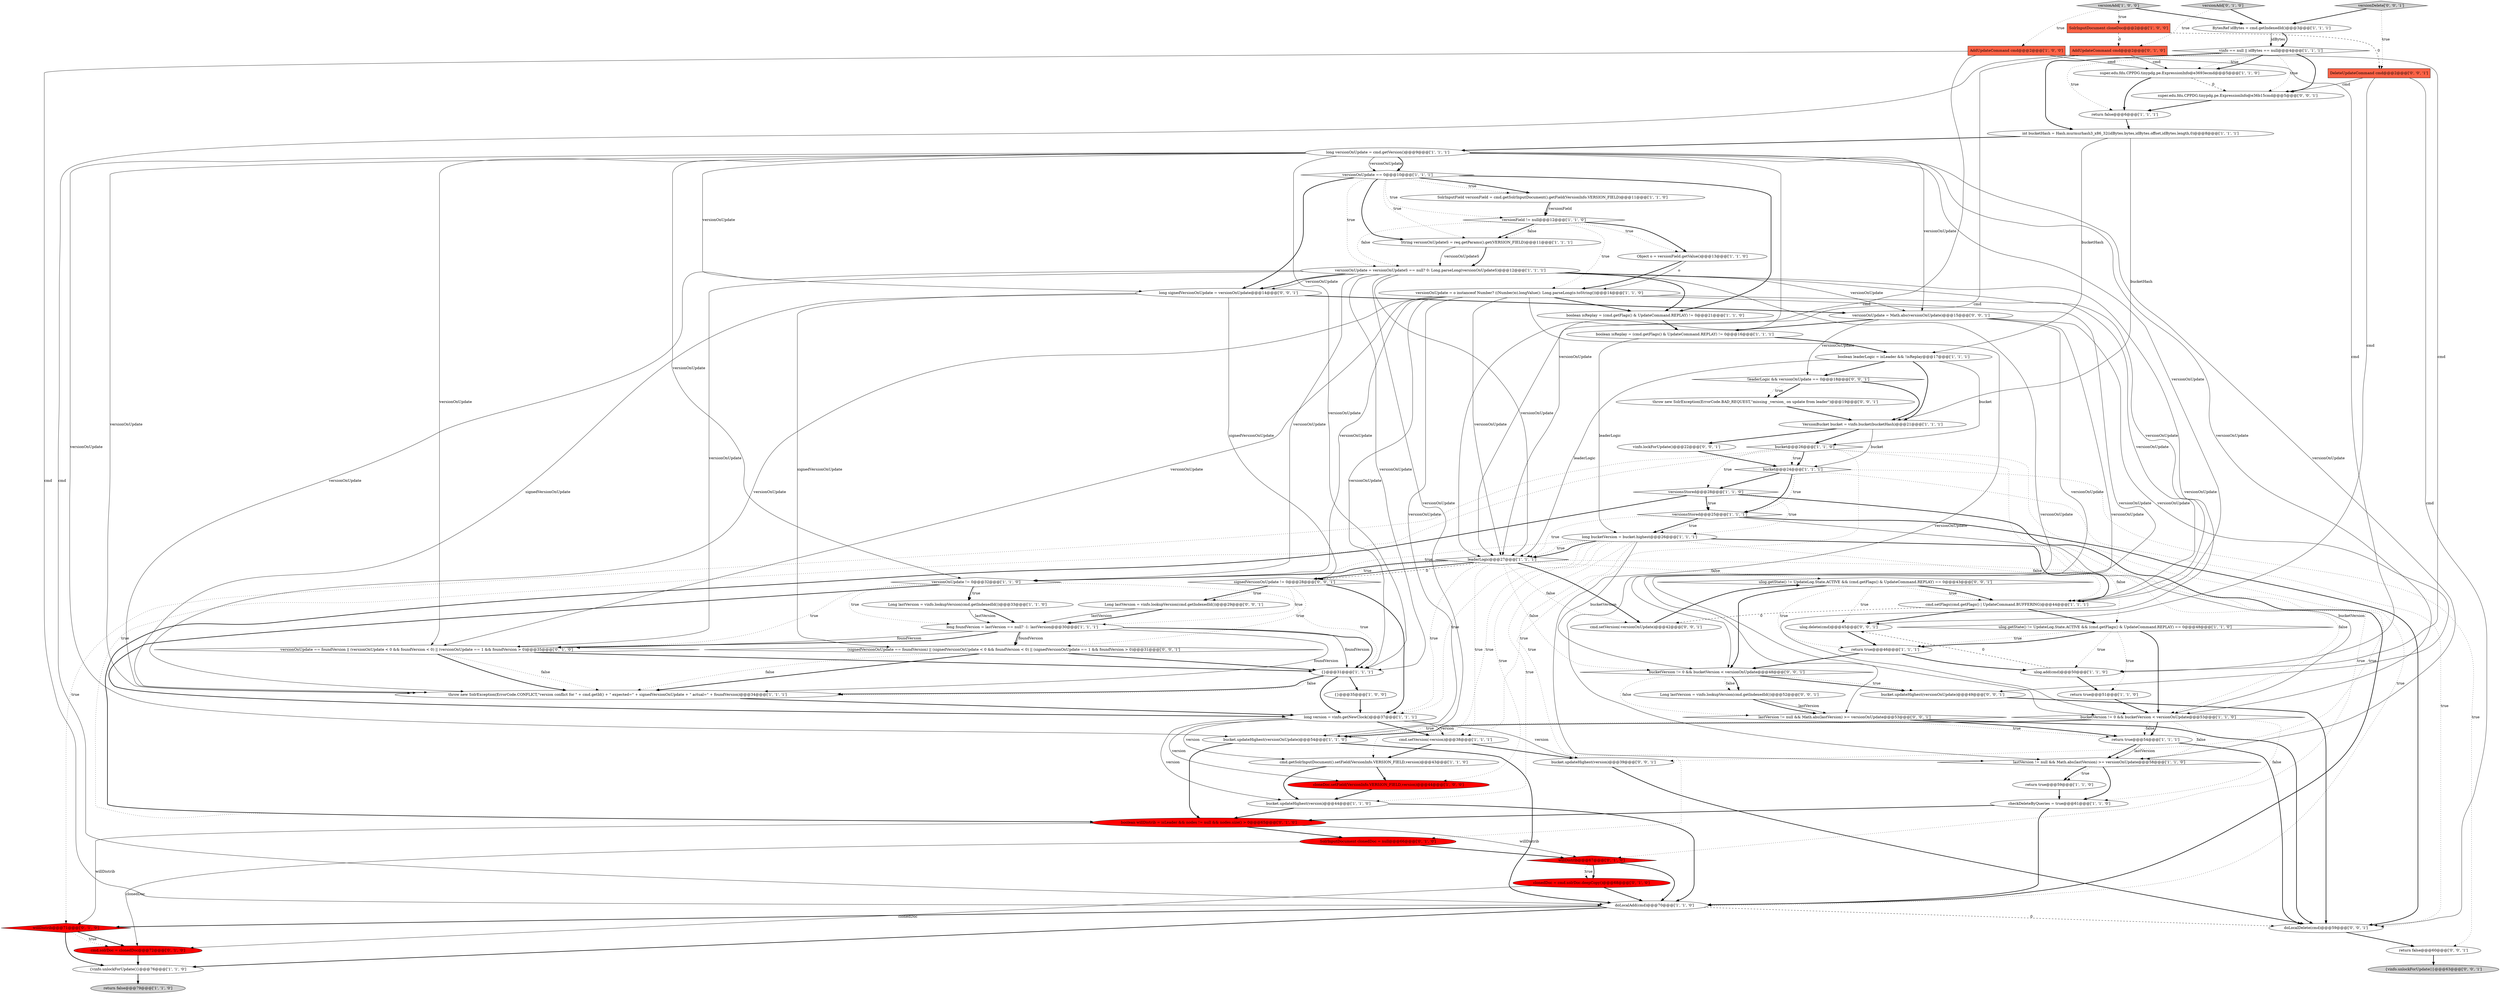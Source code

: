 digraph {
18 [style = filled, label = "versionsStored@@@28@@@['1', '1', '0']", fillcolor = white, shape = diamond image = "AAA0AAABBB1BBB"];
8 [style = filled, label = "return true@@@59@@@['1', '1', '0']", fillcolor = white, shape = ellipse image = "AAA0AAABBB1BBB"];
14 [style = filled, label = "versionField != null@@@12@@@['1', '1', '0']", fillcolor = white, shape = diamond image = "AAA0AAABBB1BBB"];
23 [style = filled, label = "SolrInputDocument cloneDoc@@@2@@@['1', '0', '0']", fillcolor = tomato, shape = box image = "AAA1AAABBB1BBB"];
34 [style = filled, label = "long foundVersion = lastVersion == null? -1: lastVersion@@@30@@@['1', '1', '1']", fillcolor = white, shape = ellipse image = "AAA0AAABBB1BBB"];
45 [style = filled, label = "cmd.setVersion(-version)@@@38@@@['1', '1', '1']", fillcolor = white, shape = ellipse image = "AAA0AAABBB1BBB"];
60 [style = filled, label = "ulog.getState() != UpdateLog.State.ACTIVE && (cmd.getFlags() & UpdateCommand.REPLAY) == 0@@@43@@@['0', '0', '1']", fillcolor = white, shape = diamond image = "AAA0AAABBB3BBB"];
11 [style = filled, label = "leaderLogic@@@27@@@['1', '1', '1']", fillcolor = white, shape = diamond image = "AAA0AAABBB1BBB"];
28 [style = filled, label = "{vinfo.unlockForUpdate()}@@@76@@@['1', '1', '0']", fillcolor = white, shape = ellipse image = "AAA0AAABBB1BBB"];
80 [style = filled, label = "ulog.delete(cmd)@@@45@@@['0', '0', '1']", fillcolor = white, shape = ellipse image = "AAA0AAABBB3BBB"];
63 [style = filled, label = "bucket.updateHighest(version)@@@39@@@['0', '0', '1']", fillcolor = white, shape = ellipse image = "AAA0AAABBB3BBB"];
15 [style = filled, label = "return true@@@54@@@['1', '1', '1']", fillcolor = white, shape = ellipse image = "AAA0AAABBB1BBB"];
55 [style = filled, label = "clonedDoc = cmd.solrDoc.deepCopy()@@@68@@@['0', '1', '0']", fillcolor = red, shape = ellipse image = "AAA1AAABBB2BBB"];
73 [style = filled, label = "versionOnUpdate = Math.abs(versionOnUpdate)@@@15@@@['0', '0', '1']", fillcolor = white, shape = ellipse image = "AAA0AAABBB3BBB"];
7 [style = filled, label = "Object o = versionField.getValue()@@@13@@@['1', '1', '0']", fillcolor = white, shape = ellipse image = "AAA0AAABBB1BBB"];
0 [style = filled, label = "boolean isReplay = (cmd.getFlags() & UpdateCommand.REPLAY) != 0@@@16@@@['1', '1', '1']", fillcolor = white, shape = ellipse image = "AAA0AAABBB1BBB"];
32 [style = filled, label = "super.edu.fdu.CPPDG.tinypdg.pe.ExpressionInfo@e3693ecmd@@@5@@@['1', '1', '0']", fillcolor = white, shape = ellipse image = "AAA0AAABBB1BBB"];
59 [style = filled, label = "willDistrib@@@71@@@['0', '1', '0']", fillcolor = red, shape = diamond image = "AAA1AAABBB2BBB"];
71 [style = filled, label = "signedVersionOnUpdate != 0@@@28@@@['0', '0', '1']", fillcolor = white, shape = diamond image = "AAA0AAABBB3BBB"];
19 [style = filled, label = "AddUpdateCommand cmd@@@2@@@['1', '0', '0']", fillcolor = tomato, shape = box image = "AAA0AAABBB1BBB"];
77 [style = filled, label = "vinfo.lockForUpdate()@@@22@@@['0', '0', '1']", fillcolor = white, shape = ellipse image = "AAA0AAABBB3BBB"];
68 [style = filled, label = "DeleteUpdateCommand cmd@@@2@@@['0', '0', '1']", fillcolor = tomato, shape = box image = "AAA0AAABBB3BBB"];
49 [style = filled, label = "long version = vinfo.getNewClock()@@@37@@@['1', '1', '1']", fillcolor = white, shape = ellipse image = "AAA0AAABBB1BBB"];
6 [style = filled, label = "long versionOnUpdate = cmd.getVersion()@@@9@@@['1', '1', '1']", fillcolor = white, shape = ellipse image = "AAA0AAABBB1BBB"];
78 [style = filled, label = "bucket.updateHighest(versionOnUpdate)@@@49@@@['0', '0', '1']", fillcolor = white, shape = ellipse image = "AAA0AAABBB3BBB"];
81 [style = filled, label = "{vinfo.unlockForUpdate()}@@@63@@@['0', '0', '1']", fillcolor = lightgray, shape = ellipse image = "AAA0AAABBB3BBB"];
67 [style = filled, label = "cmd.setVersion(-versionOnUpdate)@@@42@@@['0', '0', '1']", fillcolor = white, shape = ellipse image = "AAA0AAABBB3BBB"];
5 [style = filled, label = "{}@@@35@@@['1', '0', '0']", fillcolor = white, shape = ellipse image = "AAA0AAABBB1BBB"];
44 [style = filled, label = "int bucketHash = Hash.murmurhash3_x86_32(idBytes.bytes,idBytes.offset,idBytes.length,0)@@@8@@@['1', '1', '1']", fillcolor = white, shape = ellipse image = "AAA0AAABBB1BBB"];
64 [style = filled, label = "lastVersion != null && Math.abs(lastVersion) >= versionOnUpdate@@@53@@@['0', '0', '1']", fillcolor = white, shape = diamond image = "AAA0AAABBB3BBB"];
9 [style = filled, label = "checkDeleteByQueries = true@@@61@@@['1', '1', '0']", fillcolor = white, shape = ellipse image = "AAA0AAABBB1BBB"];
17 [style = filled, label = "versionAdd['1', '0', '0']", fillcolor = lightgray, shape = diamond image = "AAA0AAABBB1BBB"];
22 [style = filled, label = "versionsStored@@@25@@@['1', '1', '1']", fillcolor = white, shape = diamond image = "AAA0AAABBB1BBB"];
26 [style = filled, label = "versionOnUpdate = o instanceof Number? ((Number)o).longValue(): Long.parseLong(o.toString())@@@14@@@['1', '1', '0']", fillcolor = white, shape = ellipse image = "AAA0AAABBB1BBB"];
20 [style = filled, label = "bucket@@@26@@@['1', '1', '0']", fillcolor = white, shape = diamond image = "AAA0AAABBB1BBB"];
25 [style = filled, label = "{}@@@31@@@['1', '1', '1']", fillcolor = white, shape = ellipse image = "AAA0AAABBB1BBB"];
40 [style = filled, label = "bucket@@@24@@@['1', '1', '1']", fillcolor = white, shape = diamond image = "AAA0AAABBB1BBB"];
48 [style = filled, label = "return true@@@46@@@['1', '1', '1']", fillcolor = white, shape = ellipse image = "AAA0AAABBB1BBB"];
39 [style = filled, label = "lastVersion != null && Math.abs(lastVersion) >= versionOnUpdate@@@58@@@['1', '1', '0']", fillcolor = white, shape = diamond image = "AAA0AAABBB1BBB"];
13 [style = filled, label = "cmd.setFlags(cmd.getFlags() | UpdateCommand.BUFFERING)@@@44@@@['1', '1', '1']", fillcolor = white, shape = ellipse image = "AAA0AAABBB1BBB"];
38 [style = filled, label = "bucket.updateHighest(version)@@@44@@@['1', '1', '0']", fillcolor = white, shape = ellipse image = "AAA0AAABBB1BBB"];
50 [style = filled, label = "return false@@@6@@@['1', '1', '1']", fillcolor = white, shape = ellipse image = "AAA0AAABBB1BBB"];
36 [style = filled, label = "versionOnUpdate = versionOnUpdateS == null? 0: Long.parseLong(versionOnUpdateS)@@@12@@@['1', '1', '1']", fillcolor = white, shape = ellipse image = "AAA0AAABBB1BBB"];
57 [style = filled, label = "willDistrib@@@67@@@['0', '1', '0']", fillcolor = red, shape = diamond image = "AAA1AAABBB2BBB"];
61 [style = filled, label = "return false@@@60@@@['0', '0', '1']", fillcolor = white, shape = ellipse image = "AAA0AAABBB3BBB"];
10 [style = filled, label = "BytesRef idBytes = cmd.getIndexedId()@@@3@@@['1', '1', '1']", fillcolor = white, shape = ellipse image = "AAA0AAABBB1BBB"];
16 [style = filled, label = "bucket.updateHighest(versionOnUpdate)@@@54@@@['1', '1', '0']", fillcolor = white, shape = ellipse image = "AAA0AAABBB1BBB"];
76 [style = filled, label = "super.edu.fdu.CPPDG.tinypdg.pe.ExpressionInfo@e36b15cmd@@@5@@@['0', '0', '1']", fillcolor = white, shape = ellipse image = "AAA0AAABBB3BBB"];
1 [style = filled, label = "ulog.getState() != UpdateLog.State.ACTIVE && (cmd.getFlags() & UpdateCommand.REPLAY) == 0@@@48@@@['1', '1', '0']", fillcolor = white, shape = diamond image = "AAA0AAABBB1BBB"];
29 [style = filled, label = "cloneDoc.setField(VersionInfo.VERSION_FIELD,version)@@@44@@@['1', '0', '0']", fillcolor = red, shape = ellipse image = "AAA1AAABBB1BBB"];
69 [style = filled, label = "(signedVersionOnUpdate == foundVersion) || (signedVersionOnUpdate < 0 && foundVersion < 0) || (signedVersionOnUpdate == 1 && foundVersion > 0)@@@31@@@['0', '0', '1']", fillcolor = white, shape = diamond image = "AAA0AAABBB3BBB"];
46 [style = filled, label = "doLocalAdd(cmd)@@@70@@@['1', '1', '0']", fillcolor = white, shape = ellipse image = "AAA0AAABBB1BBB"];
4 [style = filled, label = "return false@@@79@@@['1', '1', '0']", fillcolor = lightgray, shape = ellipse image = "AAA0AAABBB1BBB"];
35 [style = filled, label = "String versionOnUpdateS = req.getParams().get(VERSION_FIELD)@@@11@@@['1', '1', '1']", fillcolor = white, shape = ellipse image = "AAA0AAABBB1BBB"];
47 [style = filled, label = "ulog.add(cmd)@@@50@@@['1', '1', '0']", fillcolor = white, shape = ellipse image = "AAA0AAABBB1BBB"];
53 [style = filled, label = "boolean willDistrib = isLeader && nodes != null && nodes.size() > 0@@@65@@@['0', '1', '0']", fillcolor = red, shape = ellipse image = "AAA1AAABBB2BBB"];
41 [style = filled, label = "long bucketVersion = bucket.highest@@@26@@@['1', '1', '1']", fillcolor = white, shape = ellipse image = "AAA0AAABBB1BBB"];
79 [style = filled, label = "Long lastVersion = vinfo.lookupVersion(cmd.getIndexedId())@@@52@@@['0', '0', '1']", fillcolor = white, shape = ellipse image = "AAA0AAABBB3BBB"];
27 [style = filled, label = "vinfo == null || idBytes == null@@@4@@@['1', '1', '1']", fillcolor = white, shape = diamond image = "AAA0AAABBB1BBB"];
42 [style = filled, label = "Long lastVersion = vinfo.lookupVersion(cmd.getIndexedId())@@@33@@@['1', '1', '0']", fillcolor = white, shape = ellipse image = "AAA0AAABBB1BBB"];
56 [style = filled, label = "versionAdd['0', '1', '0']", fillcolor = lightgray, shape = diamond image = "AAA0AAABBB2BBB"];
21 [style = filled, label = "boolean isReplay = (cmd.getFlags() & UpdateCommand.REPLAY) != 0@@@21@@@['1', '1', '0']", fillcolor = white, shape = ellipse image = "AAA0AAABBB1BBB"];
24 [style = filled, label = "versionOnUpdate != 0@@@32@@@['1', '1', '0']", fillcolor = white, shape = diamond image = "AAA0AAABBB1BBB"];
52 [style = filled, label = "SolrInputDocument clonedDoc = null@@@66@@@['0', '1', '0']", fillcolor = red, shape = ellipse image = "AAA1AAABBB2BBB"];
12 [style = filled, label = "SolrInputField versionField = cmd.getSolrInputDocument().getField(VersionInfo.VERSION_FIELD)@@@11@@@['1', '1', '0']", fillcolor = white, shape = ellipse image = "AAA0AAABBB1BBB"];
30 [style = filled, label = "throw new SolrException(ErrorCode.CONFLICT,\"version conflict for \" + cmd.getId() + \" expected=\" + signedVersionOnUpdate + \" actual=\" + foundVersion)@@@34@@@['1', '1', '1']", fillcolor = white, shape = ellipse image = "AAA0AAABBB1BBB"];
54 [style = filled, label = "cmd.solrDoc = clonedDoc@@@72@@@['0', '1', '0']", fillcolor = red, shape = ellipse image = "AAA1AAABBB2BBB"];
3 [style = filled, label = "boolean leaderLogic = isLeader && !isReplay@@@17@@@['1', '1', '1']", fillcolor = white, shape = ellipse image = "AAA0AAABBB1BBB"];
65 [style = filled, label = "bucketVersion != 0 && bucketVersion < versionOnUpdate@@@48@@@['0', '0', '1']", fillcolor = white, shape = diamond image = "AAA0AAABBB3BBB"];
33 [style = filled, label = "return true@@@51@@@['1', '1', '0']", fillcolor = white, shape = ellipse image = "AAA0AAABBB1BBB"];
70 [style = filled, label = "doLocalDelete(cmd)@@@59@@@['0', '0', '1']", fillcolor = white, shape = ellipse image = "AAA0AAABBB3BBB"];
72 [style = filled, label = "throw new SolrException(ErrorCode.BAD_REQUEST,\"missing _version_ on update from leader\")@@@19@@@['0', '0', '1']", fillcolor = white, shape = ellipse image = "AAA0AAABBB3BBB"];
2 [style = filled, label = "cmd.getSolrInputDocument().setField(VersionInfo.VERSION_FIELD,version)@@@43@@@['1', '1', '0']", fillcolor = white, shape = ellipse image = "AAA0AAABBB1BBB"];
74 [style = filled, label = "!leaderLogic && versionOnUpdate == 0@@@18@@@['0', '0', '1']", fillcolor = white, shape = diamond image = "AAA0AAABBB3BBB"];
37 [style = filled, label = "VersionBucket bucket = vinfo.bucket(bucketHash)@@@21@@@['1', '1', '1']", fillcolor = white, shape = ellipse image = "AAA0AAABBB1BBB"];
62 [style = filled, label = "Long lastVersion = vinfo.lookupVersion(cmd.getIndexedId())@@@29@@@['0', '0', '1']", fillcolor = white, shape = ellipse image = "AAA0AAABBB3BBB"];
75 [style = filled, label = "long signedVersionOnUpdate = versionOnUpdate@@@14@@@['0', '0', '1']", fillcolor = white, shape = ellipse image = "AAA0AAABBB3BBB"];
51 [style = filled, label = "versionOnUpdate == foundVersion || (versionOnUpdate < 0 && foundVersion < 0) || (versionOnUpdate == 1 && foundVersion > 0)@@@35@@@['0', '1', '0']", fillcolor = white, shape = diamond image = "AAA0AAABBB2BBB"];
58 [style = filled, label = "AddUpdateCommand cmd@@@2@@@['0', '1', '0']", fillcolor = tomato, shape = box image = "AAA1AAABBB2BBB"];
66 [style = filled, label = "versionDelete['0', '0', '1']", fillcolor = lightgray, shape = diamond image = "AAA0AAABBB3BBB"];
31 [style = filled, label = "versionOnUpdate == 0@@@10@@@['1', '1', '1']", fillcolor = white, shape = diamond image = "AAA0AAABBB1BBB"];
43 [style = filled, label = "bucketVersion != 0 && bucketVersion < versionOnUpdate@@@53@@@['1', '1', '0']", fillcolor = white, shape = diamond image = "AAA0AAABBB1BBB"];
9->53 [style = bold, label=""];
25->49 [style = bold, label=""];
3->20 [style = solid, label="bucket"];
49->2 [style = solid, label="version"];
44->37 [style = solid, label="bucketHash"];
27->32 [style = dotted, label="true"];
27->32 [style = bold, label=""];
66->68 [style = dotted, label="true"];
6->16 [style = solid, label="versionOnUpdate"];
46->70 [style = dashed, label="0"];
60->48 [style = dotted, label="true"];
14->35 [style = bold, label=""];
26->30 [style = solid, label="versionOnUpdate"];
36->25 [style = solid, label="versionOnUpdate"];
74->72 [style = bold, label=""];
39->9 [style = bold, label=""];
3->11 [style = solid, label="leaderLogic"];
14->26 [style = dotted, label="true"];
25->30 [style = bold, label=""];
24->25 [style = dotted, label="true"];
50->44 [style = bold, label=""];
27->44 [style = bold, label=""];
78->70 [style = bold, label=""];
71->62 [style = bold, label=""];
26->43 [style = solid, label="versionOnUpdate"];
40->70 [style = dotted, label="true"];
34->25 [style = solid, label="foundVersion"];
67->60 [style = bold, label=""];
31->21 [style = bold, label=""];
41->11 [style = bold, label=""];
30->49 [style = bold, label=""];
65->64 [style = dotted, label="false"];
26->24 [style = solid, label="versionOnUpdate"];
49->63 [style = solid, label="version"];
47->33 [style = bold, label=""];
23->68 [style = dashed, label="0"];
20->40 [style = dotted, label="true"];
41->38 [style = dotted, label="true"];
13->1 [style = bold, label=""];
23->58 [style = dashed, label="0"];
69->30 [style = bold, label=""];
14->7 [style = bold, label=""];
19->32 [style = solid, label="cmd"];
7->26 [style = bold, label=""];
41->2 [style = dotted, label="true"];
62->34 [style = solid, label="lastVersion"];
24->49 [style = bold, label=""];
18->22 [style = bold, label=""];
5->49 [style = bold, label=""];
74->37 [style = bold, label=""];
41->29 [style = dotted, label="true"];
31->35 [style = bold, label=""];
20->57 [style = dotted, label="true"];
52->54 [style = solid, label="clonedDoc"];
20->59 [style = dotted, label="true"];
11->67 [style = dotted, label="false"];
36->11 [style = solid, label="versionOnUpdate"];
11->71 [style = dotted, label="true"];
41->1 [style = dotted, label="false"];
24->42 [style = dotted, label="true"];
14->7 [style = dotted, label="true"];
19->47 [style = solid, label="cmd"];
40->22 [style = bold, label=""];
20->18 [style = dotted, label="true"];
26->13 [style = solid, label="versionOnUpdate"];
11->71 [style = bold, label=""];
18->46 [style = bold, label=""];
71->49 [style = bold, label=""];
60->65 [style = bold, label=""];
66->10 [style = bold, label=""];
41->43 [style = dotted, label="false"];
56->58 [style = dotted, label="true"];
41->49 [style = dotted, label="true"];
34->69 [style = bold, label=""];
27->76 [style = bold, label=""];
32->76 [style = dashed, label="0"];
11->63 [style = dotted, label="true"];
6->13 [style = solid, label="versionOnUpdate"];
41->13 [style = bold, label=""];
31->12 [style = dotted, label="true"];
6->25 [style = solid, label="versionOnUpdate"];
46->59 [style = bold, label=""];
59->54 [style = bold, label=""];
57->46 [style = bold, label=""];
36->39 [style = solid, label="versionOnUpdate"];
0->3 [style = bold, label=""];
41->11 [style = dotted, label="true"];
43->16 [style = bold, label=""];
37->77 [style = bold, label=""];
6->73 [style = solid, label="versionOnUpdate"];
64->15 [style = dotted, label="true"];
45->63 [style = bold, label=""];
21->0 [style = bold, label=""];
39->8 [style = dotted, label="true"];
77->40 [style = bold, label=""];
6->31 [style = solid, label="versionOnUpdate"];
60->13 [style = dotted, label="true"];
26->11 [style = solid, label="versionOnUpdate"];
57->55 [style = bold, label=""];
53->52 [style = bold, label=""];
36->73 [style = solid, label="versionOnUpdate"];
22->41 [style = bold, label=""];
39->8 [style = bold, label=""];
38->53 [style = bold, label=""];
41->24 [style = dotted, label="true"];
58->47 [style = solid, label="cmd"];
51->30 [style = bold, label=""];
13->80 [style = bold, label=""];
51->30 [style = dotted, label="false"];
47->80 [style = dashed, label="0"];
36->13 [style = solid, label="versionOnUpdate"];
6->11 [style = solid, label="versionOnUpdate"];
60->13 [style = bold, label=""];
69->30 [style = dotted, label="false"];
31->14 [style = dotted, label="true"];
53->59 [style = solid, label="willDistrib"];
73->78 [style = solid, label="versionOnUpdate"];
13->67 [style = dashed, label="0"];
17->23 [style = dotted, label="true"];
65->78 [style = bold, label=""];
73->74 [style = solid, label="versionOnUpdate"];
73->65 [style = solid, label="versionOnUpdate"];
56->10 [style = bold, label=""];
15->39 [style = solid, label="lastVersion"];
14->36 [style = dotted, label="false"];
40->22 [style = dotted, label="true"];
60->80 [style = dotted, label="true"];
11->71 [style = dashed, label="0"];
1->33 [style = dotted, label="true"];
36->30 [style = solid, label="versionOnUpdate"];
64->15 [style = bold, label=""];
80->48 [style = bold, label=""];
68->70 [style = solid, label="cmd"];
24->34 [style = dotted, label="true"];
71->34 [style = dotted, label="true"];
12->14 [style = bold, label=""];
11->60 [style = dotted, label="false"];
51->25 [style = bold, label=""];
38->46 [style = bold, label=""];
18->41 [style = dotted, label="true"];
29->38 [style = bold, label=""];
59->28 [style = bold, label=""];
58->32 [style = solid, label="cmd"];
76->50 [style = bold, label=""];
37->40 [style = solid, label="bucket"];
32->50 [style = bold, label=""];
72->37 [style = bold, label=""];
70->61 [style = bold, label=""];
36->24 [style = solid, label="versionOnUpdate"];
17->10 [style = bold, label=""];
68->76 [style = solid, label="cmd"];
68->80 [style = solid, label="cmd"];
49->45 [style = bold, label=""];
24->51 [style = dotted, label="true"];
3->74 [style = bold, label=""];
3->37 [style = bold, label=""];
46->28 [style = bold, label=""];
41->13 [style = dotted, label="false"];
31->35 [style = dotted, label="true"];
36->43 [style = solid, label="versionOnUpdate"];
1->48 [style = bold, label=""];
20->52 [style = dotted, label="true"];
9->46 [style = bold, label=""];
65->79 [style = bold, label=""];
22->43 [style = solid, label="bucketVersion"];
6->75 [style = solid, label="versionOnUpdate"];
36->16 [style = solid, label="versionOnUpdate"];
63->70 [style = bold, label=""];
15->70 [style = bold, label=""];
1->48 [style = dotted, label="true"];
22->70 [style = bold, label=""];
43->16 [style = dotted, label="true"];
0->41 [style = solid, label="leaderLogic"];
65->79 [style = dotted, label="false"];
11->24 [style = bold, label=""];
45->2 [style = bold, label=""];
6->43 [style = solid, label="versionOnUpdate"];
53->57 [style = solid, label="willDistrib"];
34->69 [style = solid, label="foundVersion"];
31->12 [style = bold, label=""];
11->49 [style = dotted, label="true"];
26->21 [style = bold, label=""];
43->39 [style = dotted, label="false"];
26->16 [style = solid, label="versionOnUpdate"];
34->51 [style = bold, label=""];
73->0 [style = bold, label=""];
11->67 [style = bold, label=""];
71->69 [style = dotted, label="true"];
75->69 [style = solid, label="signedVersionOnUpdate"];
20->53 [style = dotted, label="true"];
49->45 [style = solid, label="version"];
20->46 [style = dotted, label="true"];
74->72 [style = dotted, label="true"];
12->14 [style = solid, label="versionField"];
22->41 [style = dotted, label="true"];
33->43 [style = bold, label=""];
1->47 [style = dotted, label="true"];
17->19 [style = dotted, label="true"];
36->75 [style = bold, label=""];
75->73 [style = bold, label=""];
62->34 [style = bold, label=""];
27->50 [style = dotted, label="true"];
25->5 [style = bold, label=""];
41->65 [style = solid, label="bucketVersion"];
14->35 [style = dotted, label="false"];
6->39 [style = solid, label="versionOnUpdate"];
73->64 [style = solid, label="versionOnUpdate"];
54->28 [style = bold, label=""];
43->15 [style = dotted, label="false"];
44->3 [style = solid, label="bucketHash"];
24->42 [style = bold, label=""];
16->46 [style = bold, label=""];
31->75 [style = bold, label=""];
18->22 [style = dotted, label="true"];
27->76 [style = dotted, label="true"];
42->34 [style = bold, label=""];
34->25 [style = bold, label=""];
44->6 [style = bold, label=""];
36->75 [style = solid, label="versionOnUpdate"];
26->51 [style = solid, label="versionOnUpdate"];
10->27 [style = bold, label=""];
75->71 [style = solid, label="signedVersionOnUpdate"];
1->43 [style = bold, label=""];
34->30 [style = solid, label="foundVersion"];
11->65 [style = dotted, label="false"];
37->20 [style = bold, label=""];
6->24 [style = solid, label="versionOnUpdate"];
79->64 [style = solid, label="lastVersion"];
18->53 [style = bold, label=""];
22->11 [style = dotted, label="true"];
40->18 [style = bold, label=""];
19->11 [style = solid, label="cmd"];
6->30 [style = solid, label="versionOnUpdate"];
35->36 [style = solid, label="versionOnUpdateS"];
26->39 [style = solid, label="versionOnUpdate"];
6->51 [style = solid, label="versionOnUpdate"];
11->45 [style = dotted, label="true"];
16->53 [style = bold, label=""];
65->78 [style = dotted, label="true"];
41->45 [style = dotted, label="true"];
59->54 [style = dotted, label="true"];
71->62 [style = dotted, label="true"];
34->51 [style = solid, label="foundVersion"];
57->55 [style = dotted, label="true"];
49->29 [style = solid, label="version"];
2->38 [style = bold, label=""];
36->21 [style = bold, label=""];
20->40 [style = bold, label=""];
6->31 [style = bold, label=""];
55->46 [style = bold, label=""];
79->64 [style = bold, label=""];
36->51 [style = solid, label="versionOnUpdate"];
43->15 [style = bold, label=""];
48->47 [style = bold, label=""];
55->54 [style = solid, label="clonedDoc"];
15->39 [style = bold, label=""];
58->11 [style = solid, label="cmd"];
19->46 [style = solid, label="cmd"];
8->9 [style = bold, label=""];
43->9 [style = dotted, label="false"];
58->46 [style = solid, label="cmd"];
61->81 [style = bold, label=""];
69->25 [style = bold, label=""];
26->25 [style = solid, label="versionOnUpdate"];
49->38 [style = solid, label="version"];
35->36 [style = bold, label=""];
42->34 [style = solid, label="lastVersion"];
52->57 [style = bold, label=""];
48->65 [style = bold, label=""];
2->29 [style = bold, label=""];
75->30 [style = solid, label="signedVersionOnUpdate"];
25->30 [style = dotted, label="false"];
31->36 [style = dotted, label="true"];
64->70 [style = bold, label=""];
28->4 [style = bold, label=""];
10->27 [style = solid, label="idBytes"];
40->61 [style = dotted, label="true"];
7->26 [style = solid, label="o"];
}
